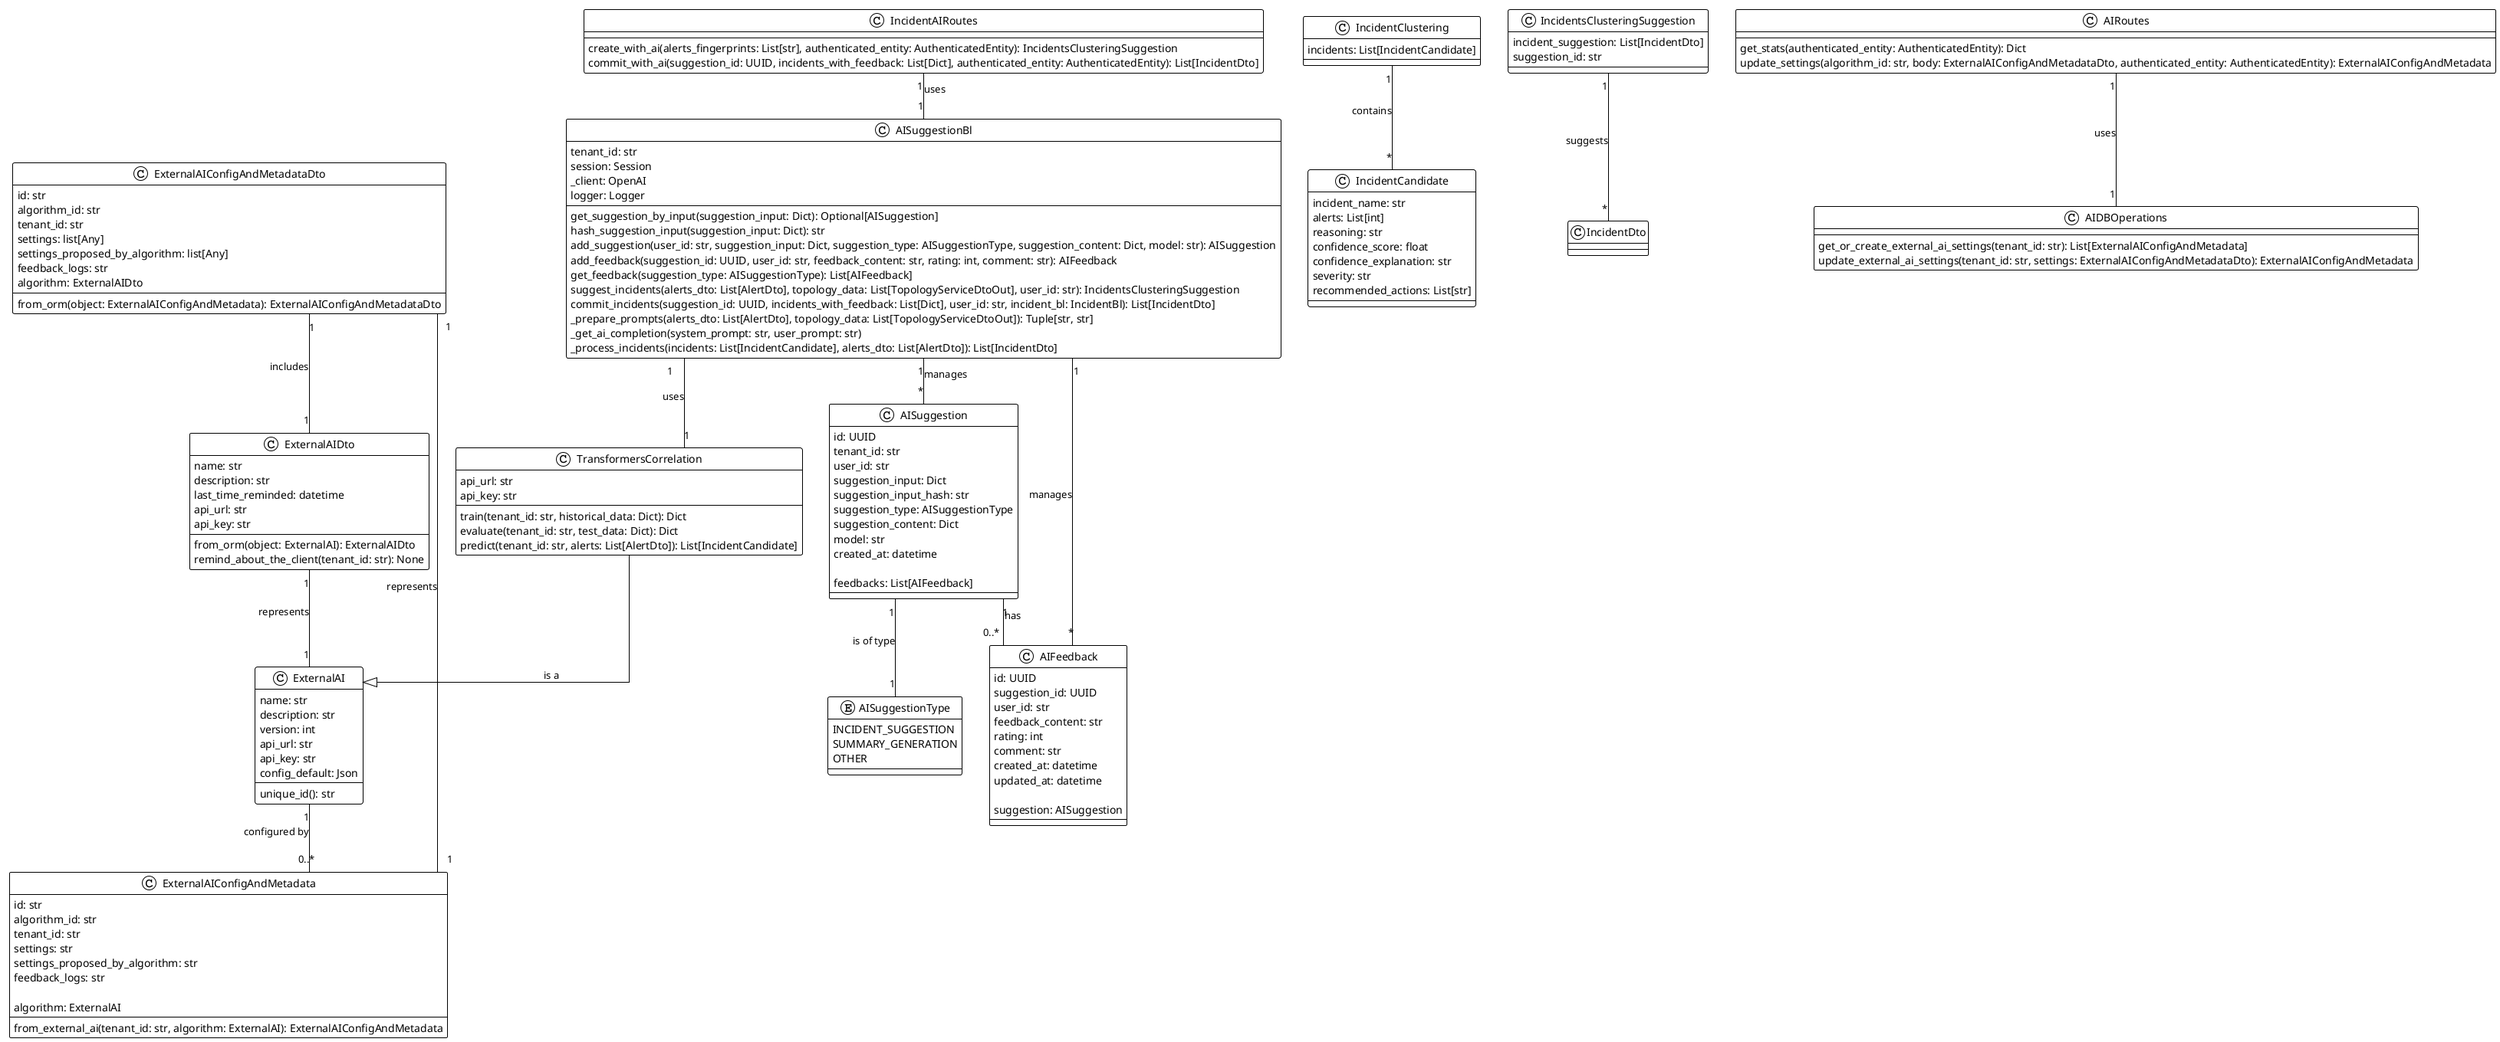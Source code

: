 @startuml ml_anomaly_detection_class_diagram
!theme plain
skinparam linetype ortho

' AI/ML Model Classes
class ExternalAI {
  name: str
  description: str
  version: int
  api_url: str
  api_key: str
  config_default: Json
  
  unique_id(): str
}

class ExternalAIConfigAndMetadata {
  id: str
  algorithm_id: str
  tenant_id: str
  settings: str
  settings_proposed_by_algorithm: str
  feedback_logs: str
  
  algorithm: ExternalAI
  from_external_ai(tenant_id: str, algorithm: ExternalAI): ExternalAIConfigAndMetadata
}

class AISuggestion {
  id: UUID
  tenant_id: str
  user_id: str
  suggestion_input: Dict
  suggestion_input_hash: str
  suggestion_type: AISuggestionType
  suggestion_content: Dict
  model: str
  created_at: datetime
  
  feedbacks: List[AIFeedback]
}

enum AISuggestionType {
  INCIDENT_SUGGESTION
  SUMMARY_GENERATION
  OTHER
}

class AIFeedback {
  id: UUID
  suggestion_id: UUID
  user_id: str
  feedback_content: str
  rating: int
  comment: str
  created_at: datetime
  updated_at: datetime
  
  suggestion: AISuggestion
}

' Data Transfer Objects
class ExternalAIDto {
  name: str
  description: str
  last_time_reminded: datetime
  api_url: str
  api_key: str
  
  from_orm(object: ExternalAI): ExternalAIDto
  remind_about_the_client(tenant_id: str): None
}

class ExternalAIConfigAndMetadataDto {
  id: str
  algorithm_id: str
  tenant_id: str
  settings: list[Any]
  settings_proposed_by_algorithm: list[Any]
  feedback_logs: str
  algorithm: ExternalAIDto
  
  from_orm(object: ExternalAIConfigAndMetadata): ExternalAIConfigAndMetadataDto
}

class IncidentClustering {
  incidents: List[IncidentCandidate]
}

class IncidentCandidate {
  incident_name: str
  alerts: List[int]
  reasoning: str
  confidence_score: float
  confidence_explanation: str
  severity: str
  recommended_actions: List[str]
}

class IncidentsClusteringSuggestion {
  incident_suggestion: List[IncidentDto]
  suggestion_id: str
}

' Business Logic Classes
class AISuggestionBl {
  tenant_id: str
  session: Session
  _client: OpenAI
  logger: Logger
  
  get_suggestion_by_input(suggestion_input: Dict): Optional[AISuggestion]
  hash_suggestion_input(suggestion_input: Dict): str
  add_suggestion(user_id: str, suggestion_input: Dict, suggestion_type: AISuggestionType, suggestion_content: Dict, model: str): AISuggestion
  add_feedback(suggestion_id: UUID, user_id: str, feedback_content: str, rating: int, comment: str): AIFeedback
  get_feedback(suggestion_type: AISuggestionType): List[AIFeedback]
  suggest_incidents(alerts_dto: List[AlertDto], topology_data: List[TopologyServiceDtoOut], user_id: str): IncidentsClusteringSuggestion
  commit_incidents(suggestion_id: UUID, incidents_with_feedback: List[Dict], user_id: str, incident_bl: IncidentBl): List[IncidentDto]
  _prepare_prompts(alerts_dto: List[AlertDto], topology_data: List[TopologyServiceDtoOut]): Tuple[str, str]
  _get_ai_completion(system_prompt: str, user_prompt: str)
  _process_incidents(incidents: List[IncidentCandidate], alerts_dto: List[AlertDto]): List[IncidentDto]
}

' External AI Transformer Correlation
class TransformersCorrelation {
  api_url: str
  api_key: str
  
  train(tenant_id: str, historical_data: Dict): Dict
  evaluate(tenant_id: str, test_data: Dict): Dict
  predict(tenant_id: str, alerts: List[AlertDto]): List[IncidentCandidate]
}

' Database Operations
class AIDBOperations {
  get_or_create_external_ai_settings(tenant_id: str): List[ExternalAIConfigAndMetadata]
  update_external_ai_settings(tenant_id: str, settings: ExternalAIConfigAndMetadataDto): ExternalAIConfigAndMetadata
}

' API Routes
class AIRoutes {
  get_stats(authenticated_entity: AuthenticatedEntity): Dict
  update_settings(algorithm_id: str, body: ExternalAIConfigAndMetadataDto, authenticated_entity: AuthenticatedEntity): ExternalAIConfigAndMetadata
}

class IncidentAIRoutes {
  create_with_ai(alerts_fingerprints: List[str], authenticated_entity: AuthenticatedEntity): IncidentsClusteringSuggestion
  commit_with_ai(suggestion_id: UUID, incidents_with_feedback: List[Dict], authenticated_entity: AuthenticatedEntity): List[IncidentDto]
}

' Relationships
TransformersCorrelation --|> ExternalAI: "is a"

ExternalAI "1" -- "0..*" ExternalAIConfigAndMetadata: "configured by"
ExternalAIDto "1" -- "1" ExternalAI: "represents"
ExternalAIConfigAndMetadataDto "1" -- "1" ExternalAIConfigAndMetadata: "represents"
ExternalAIConfigAndMetadataDto "1" -- "1" ExternalAIDto: "includes"

AISuggestion "1" -- "0..*" AIFeedback: "has"
AISuggestion "1" -- "1" AISuggestionType: "is of type"

AISuggestionBl "1" -- "*" AISuggestion: "manages"
AISuggestionBl "1" -- "*" AIFeedback: "manages"
AISuggestionBl "1" -- "1" TransformersCorrelation: "uses"

IncidentClustering "1" -- "*" IncidentCandidate: "contains"
IncidentsClusteringSuggestion "1" -- "*" IncidentDto: "suggests"

AIRoutes "1" -- "1" AIDBOperations: "uses"
IncidentAIRoutes "1" -- "1" AISuggestionBl: "uses"

@enduml 